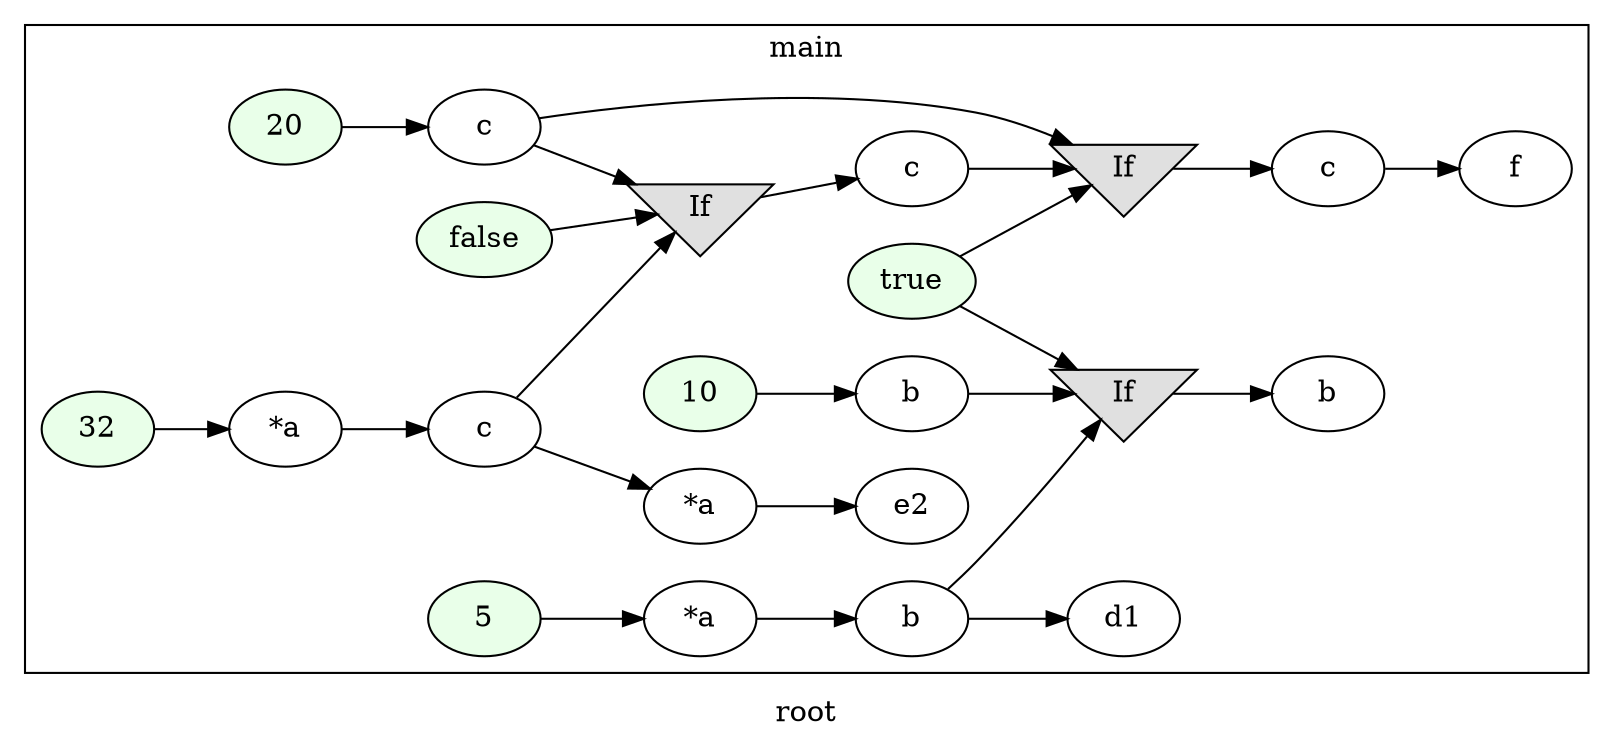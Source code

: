 digraph G
{
rankdir=LR;
label = "root";
subgraph cluster_1 {
label = "main";
parent = "G";
startinglines = "2_2";
	node_000001 [ label = "10", style=filled, fillcolor="#E9FFE9", startinglines=5 ]
	node_000002 [ label = "b", startingline=5 ]
	node_000003 [ label = "20", style=filled, fillcolor="#E9FFE9", startinglines=6 ]
	node_000004 [ label = "c", startingline=6 ]
	node_000005 [ label = "true", style=filled, fillcolor="#E9FFE9", startinglines=9 ]
	node_000006 [ label = "5", style=filled, fillcolor="#E9FFE9", startinglines=12 ]
	node_000007 [ label = "*a", startingline=12 ]
	node_000008 [ label = "b", startingline=12 ]
	node_000009 [ label = "d1", startingline=13 ]
	node_000010 [ label = "false", style=filled, fillcolor="#E9FFE9", startinglines=14 ]
	node_000011 [ label = "32", style=filled, fillcolor="#E9FFE9", startinglines=17 ]
	node_000012 [ label = "*a", startingline=17 ]
	node_000013 [ label = "c", startingline=17 ]
	node_000014 [ label = "*a", startingline=18 ]
	node_000015 [ label = "e2", startingline=18 ]
	node_000016 [ label = "If", shape=invtriangle, style=filled, fillcolor="#E0E0E0", startinglines=18 ]
	node_000017 [ label = "c", startingline=18 ]
	node_000018 [ label = "If", shape=invtriangle, style=filled, fillcolor="#E0E0E0", startinglines=18 ]
	node_000019 [ label = "b", startingline=18 ]
	node_000020 [ label = "If", shape=invtriangle, style=filled, fillcolor="#E0E0E0", startinglines=18 ]
	node_000021 [ label = "c", startingline=18 ]
	node_000022 [ label = "f", startingline=22 ]
}
	node_000001 -> node_000002
	node_000002 -> node_000018
	node_000003 -> node_000004
	node_000004 -> node_000016
	node_000004 -> node_000020
	node_000005 -> node_000018
	node_000005 -> node_000020
	node_000006 -> node_000007
	node_000007 -> node_000008
	node_000008 -> node_000009
	node_000008 -> node_000018
	node_000010 -> node_000016
	node_000011 -> node_000012
	node_000012 -> node_000013
	node_000013 -> node_000014
	node_000013 -> node_000016
	node_000014 -> node_000015
	node_000016 -> node_000017
	node_000017 -> node_000020
	node_000018 -> node_000019
	node_000020 -> node_000021
	node_000021 -> node_000022
}
